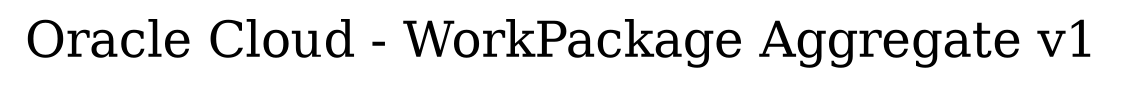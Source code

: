 digraph LexiconGraph {
graph[label="Oracle Cloud - WorkPackage Aggregate v1", fontsize=24]
splines=true
}
